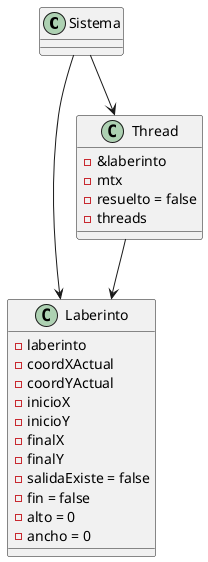 @startuml
'https://plantuml.com/sequence-diagram
Sistema --> Laberinto
Sistema --> Thread
Thread --> Laberinto

Class Sistema {
}

Class Thread {
-&laberinto
-mtx
-resuelto = false
-threads

}

Class Laberinto {
-laberinto
-coordXActual
-coordYActual
-inicioX
-inicioY
-finalX
-finalY
-salidaExiste = false
-fin = false
-alto = 0
-ancho = 0
}


@enduml